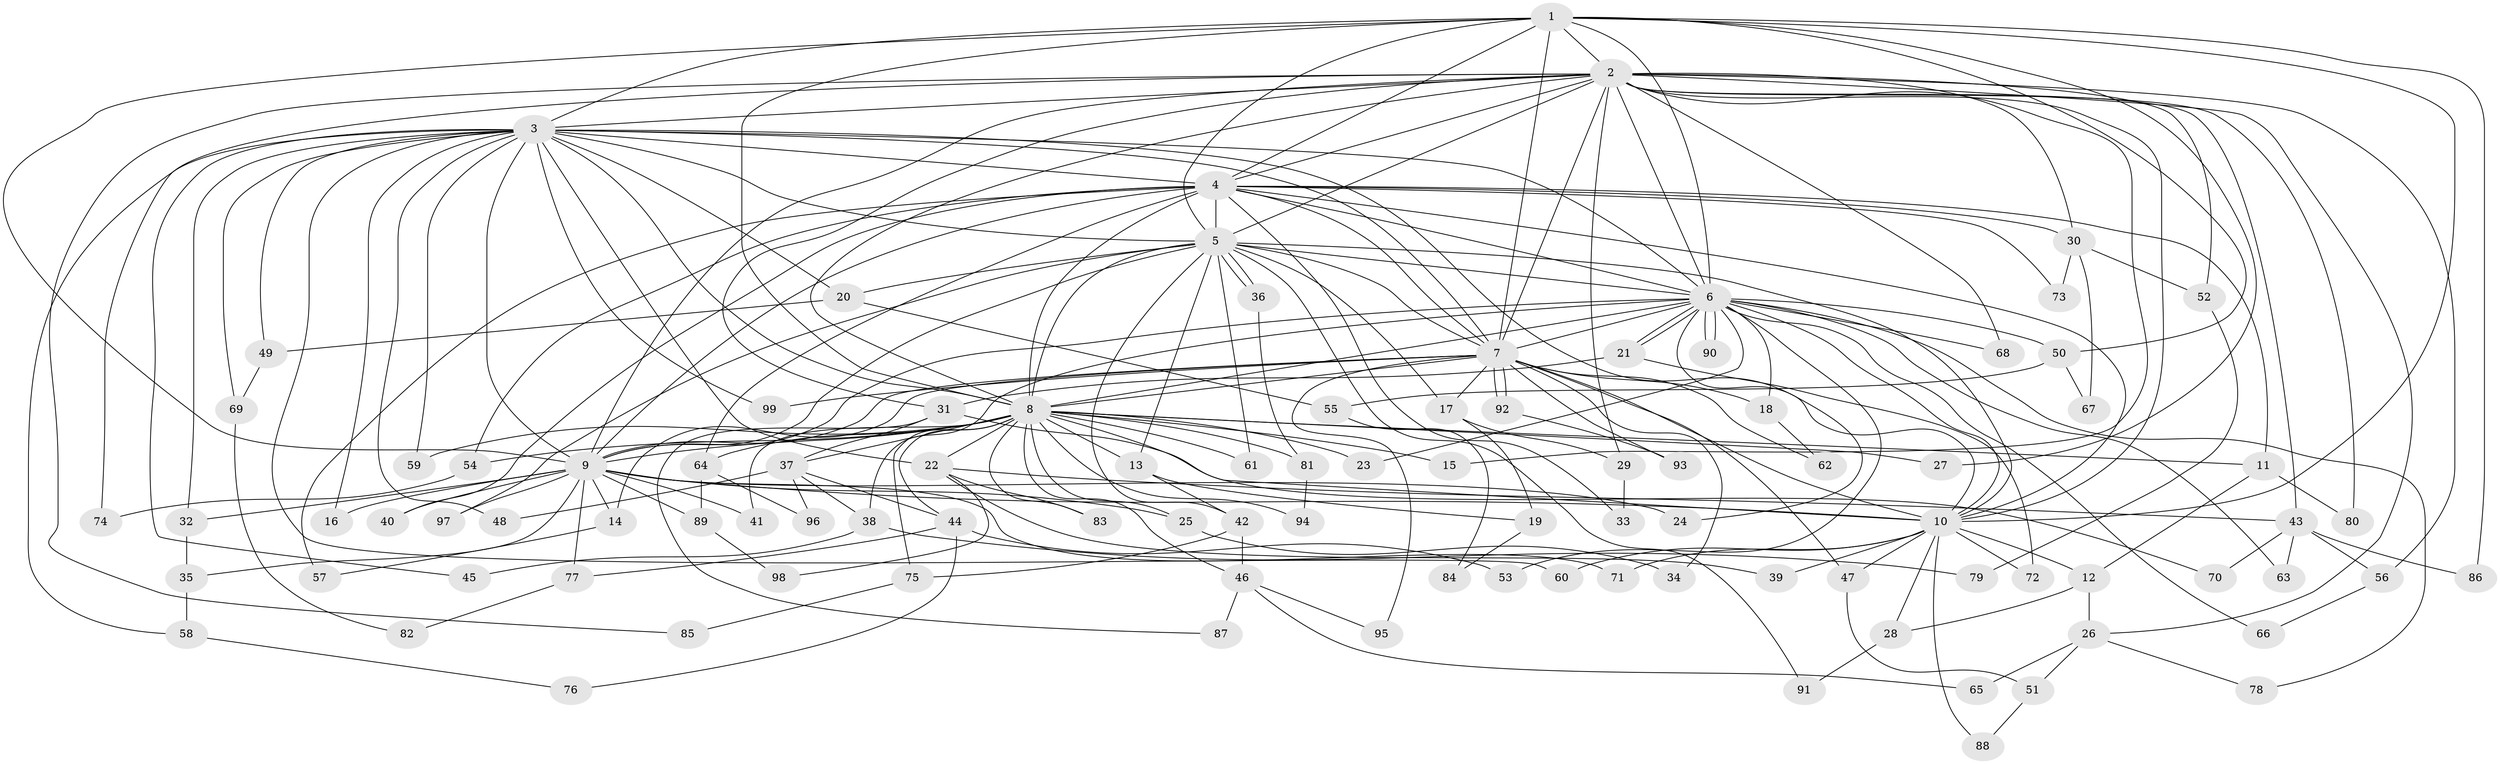// Generated by graph-tools (version 1.1) at 2025/01/03/09/25 03:01:24]
// undirected, 99 vertices, 223 edges
graph export_dot {
graph [start="1"]
  node [color=gray90,style=filled];
  1;
  2;
  3;
  4;
  5;
  6;
  7;
  8;
  9;
  10;
  11;
  12;
  13;
  14;
  15;
  16;
  17;
  18;
  19;
  20;
  21;
  22;
  23;
  24;
  25;
  26;
  27;
  28;
  29;
  30;
  31;
  32;
  33;
  34;
  35;
  36;
  37;
  38;
  39;
  40;
  41;
  42;
  43;
  44;
  45;
  46;
  47;
  48;
  49;
  50;
  51;
  52;
  53;
  54;
  55;
  56;
  57;
  58;
  59;
  60;
  61;
  62;
  63;
  64;
  65;
  66;
  67;
  68;
  69;
  70;
  71;
  72;
  73;
  74;
  75;
  76;
  77;
  78;
  79;
  80;
  81;
  82;
  83;
  84;
  85;
  86;
  87;
  88;
  89;
  90;
  91;
  92;
  93;
  94;
  95;
  96;
  97;
  98;
  99;
  1 -- 2;
  1 -- 3;
  1 -- 4;
  1 -- 5;
  1 -- 6;
  1 -- 7;
  1 -- 8;
  1 -- 9;
  1 -- 10;
  1 -- 27;
  1 -- 50;
  1 -- 86;
  2 -- 3;
  2 -- 4;
  2 -- 5;
  2 -- 6;
  2 -- 7;
  2 -- 8;
  2 -- 9;
  2 -- 10;
  2 -- 15;
  2 -- 26;
  2 -- 29;
  2 -- 30;
  2 -- 31;
  2 -- 43;
  2 -- 52;
  2 -- 56;
  2 -- 68;
  2 -- 74;
  2 -- 80;
  2 -- 85;
  3 -- 4;
  3 -- 5;
  3 -- 6;
  3 -- 7;
  3 -- 8;
  3 -- 9;
  3 -- 10;
  3 -- 16;
  3 -- 20;
  3 -- 22;
  3 -- 32;
  3 -- 45;
  3 -- 48;
  3 -- 49;
  3 -- 58;
  3 -- 59;
  3 -- 60;
  3 -- 69;
  3 -- 99;
  4 -- 5;
  4 -- 6;
  4 -- 7;
  4 -- 8;
  4 -- 9;
  4 -- 10;
  4 -- 11;
  4 -- 30;
  4 -- 33;
  4 -- 40;
  4 -- 54;
  4 -- 57;
  4 -- 64;
  4 -- 73;
  5 -- 6;
  5 -- 7;
  5 -- 8;
  5 -- 9;
  5 -- 10;
  5 -- 13;
  5 -- 17;
  5 -- 20;
  5 -- 36;
  5 -- 36;
  5 -- 42;
  5 -- 61;
  5 -- 91;
  5 -- 97;
  6 -- 7;
  6 -- 8;
  6 -- 9;
  6 -- 10;
  6 -- 18;
  6 -- 21;
  6 -- 21;
  6 -- 23;
  6 -- 24;
  6 -- 38;
  6 -- 50;
  6 -- 53;
  6 -- 63;
  6 -- 66;
  6 -- 68;
  6 -- 78;
  6 -- 90;
  6 -- 90;
  7 -- 8;
  7 -- 9;
  7 -- 10;
  7 -- 14;
  7 -- 17;
  7 -- 18;
  7 -- 34;
  7 -- 47;
  7 -- 62;
  7 -- 92;
  7 -- 92;
  7 -- 93;
  7 -- 95;
  7 -- 99;
  8 -- 9;
  8 -- 10;
  8 -- 11;
  8 -- 13;
  8 -- 15;
  8 -- 22;
  8 -- 23;
  8 -- 25;
  8 -- 27;
  8 -- 37;
  8 -- 41;
  8 -- 44;
  8 -- 46;
  8 -- 54;
  8 -- 59;
  8 -- 61;
  8 -- 64;
  8 -- 75;
  8 -- 81;
  8 -- 83;
  8 -- 94;
  9 -- 10;
  9 -- 14;
  9 -- 16;
  9 -- 24;
  9 -- 25;
  9 -- 32;
  9 -- 35;
  9 -- 40;
  9 -- 41;
  9 -- 71;
  9 -- 77;
  9 -- 89;
  9 -- 97;
  10 -- 12;
  10 -- 28;
  10 -- 39;
  10 -- 47;
  10 -- 60;
  10 -- 71;
  10 -- 72;
  10 -- 88;
  11 -- 12;
  11 -- 80;
  12 -- 26;
  12 -- 28;
  13 -- 19;
  13 -- 42;
  14 -- 57;
  17 -- 19;
  17 -- 29;
  18 -- 62;
  19 -- 84;
  20 -- 49;
  20 -- 55;
  21 -- 31;
  21 -- 72;
  22 -- 39;
  22 -- 43;
  22 -- 83;
  22 -- 98;
  25 -- 34;
  26 -- 51;
  26 -- 65;
  26 -- 78;
  28 -- 91;
  29 -- 33;
  30 -- 52;
  30 -- 67;
  30 -- 73;
  31 -- 37;
  31 -- 70;
  31 -- 87;
  32 -- 35;
  35 -- 58;
  36 -- 81;
  37 -- 38;
  37 -- 44;
  37 -- 48;
  37 -- 96;
  38 -- 45;
  38 -- 79;
  42 -- 46;
  42 -- 75;
  43 -- 56;
  43 -- 63;
  43 -- 70;
  43 -- 86;
  44 -- 53;
  44 -- 76;
  44 -- 77;
  46 -- 65;
  46 -- 87;
  46 -- 95;
  47 -- 51;
  49 -- 69;
  50 -- 55;
  50 -- 67;
  51 -- 88;
  52 -- 79;
  54 -- 74;
  55 -- 84;
  56 -- 66;
  58 -- 76;
  64 -- 89;
  64 -- 96;
  69 -- 82;
  75 -- 85;
  77 -- 82;
  81 -- 94;
  89 -- 98;
  92 -- 93;
}
